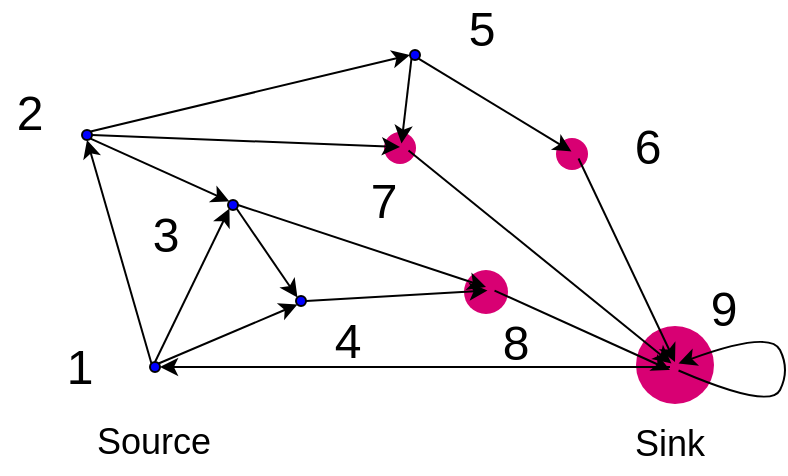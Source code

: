 <mxfile>
    <diagram id="vahNezfCBUmYsB58wnPX" name="Page-1">
        <mxGraphModel dx="690" dy="254" grid="1" gridSize="10" guides="1" tooltips="1" connect="1" arrows="1" fold="1" page="1" pageScale="1" pageWidth="800" pageHeight="800" background="none" math="0" shadow="0">
            <root>
                <mxCell id="0"/>
                <mxCell id="1" parent="0"/>
                <mxCell id="3" value="" style="ellipse;whiteSpace=wrap;html=1;aspect=fixed;fillColor=#0000FF;fontColor=#ffffff;strokeColor=default;shadow=0;gradientColor=none;" parent="1" vertex="1">
                    <mxGeometry x="460" y="296" width="5" height="5" as="geometry"/>
                </mxCell>
                <mxCell id="13" value="" style="ellipse;whiteSpace=wrap;html=1;aspect=fixed;fillColor=#0000FF;fontColor=#ffffff;strokeColor=default;shadow=0;gradientColor=none;" parent="1" vertex="1">
                    <mxGeometry x="410" y="190" width="5" height="5" as="geometry"/>
                </mxCell>
                <mxCell id="60" value="" style="ellipse;whiteSpace=wrap;html=1;aspect=fixed;fillColor=#d80073;fontColor=#ffffff;strokeColor=none;shadow=0;" parent="1" vertex="1">
                    <mxGeometry x="403" y="184" width="16" height="16" as="geometry"/>
                </mxCell>
                <mxCell id="61" value="" style="ellipse;whiteSpace=wrap;html=1;aspect=fixed;fillColor=#d80073;fontColor=#ffffff;strokeColor=none;shadow=0;" parent="1" vertex="1">
                    <mxGeometry x="443" y="278" width="39" height="39" as="geometry"/>
                </mxCell>
                <mxCell id="8" value="" style="ellipse;whiteSpace=wrap;html=1;aspect=fixed;fillColor=#0000FF;fontColor=#ffffff;strokeColor=default;shadow=0;gradientColor=none;" parent="1" vertex="1">
                    <mxGeometry x="239" y="215" width="5" height="5" as="geometry"/>
                </mxCell>
                <mxCell id="10" value="" style="ellipse;whiteSpace=wrap;html=1;aspect=fixed;fillColor=#0000FF;fontColor=#ffffff;strokeColor=default;shadow=0;gradientColor=none;" parent="1" vertex="1">
                    <mxGeometry x="330" y="140" width="5" height="5" as="geometry"/>
                </mxCell>
                <mxCell id="11" value="" style="ellipse;whiteSpace=wrap;html=1;aspect=fixed;fillColor=#0000FF;fontColor=#ffffff;strokeColor=default;shadow=0;gradientColor=none;" parent="1" vertex="1">
                    <mxGeometry x="325" y="186" width="5" height="5" as="geometry"/>
                </mxCell>
                <mxCell id="12" value="" style="ellipse;whiteSpace=wrap;html=1;aspect=fixed;fillColor=#0000FF;fontColor=#ffffff;strokeColor=default;shadow=0;gradientColor=none;" parent="1" vertex="1">
                    <mxGeometry x="368" y="256" width="5" height="5" as="geometry"/>
                </mxCell>
                <mxCell id="57" value="" style="ellipse;whiteSpace=wrap;html=1;aspect=fixed;fillColor=#d80073;fontColor=#ffffff;strokeColor=none;shadow=0;" parent="1" vertex="1">
                    <mxGeometry x="357" y="250" width="22" height="22" as="geometry"/>
                </mxCell>
                <mxCell id="59" value="" style="ellipse;whiteSpace=wrap;html=1;aspect=fixed;fillColor=#d80073;fontColor=#ffffff;strokeColor=none;shadow=0;" parent="1" vertex="1">
                    <mxGeometry x="317" y="181" width="16" height="16" as="geometry"/>
                </mxCell>
                <mxCell id="4" value="" style="ellipse;whiteSpace=wrap;html=1;aspect=fixed;fillColor=#0000FF;fontColor=#ffffff;strokeColor=default;shadow=0;gradientColor=none;" parent="1" vertex="1">
                    <mxGeometry x="273" y="263" width="5" height="5" as="geometry"/>
                </mxCell>
                <mxCell id="9" value="" style="ellipse;whiteSpace=wrap;html=1;aspect=fixed;fillColor=#0000FF;fontColor=#ffffff;strokeColor=default;shadow=0;gradientColor=none;" parent="1" vertex="1">
                    <mxGeometry x="166" y="180" width="5" height="5" as="geometry"/>
                </mxCell>
                <mxCell id="2" value="" style="ellipse;whiteSpace=wrap;html=1;aspect=fixed;fillColor=#0000FF;fontColor=#ffffff;strokeColor=default;shadow=0;gradientColor=none;" parent="1" vertex="1">
                    <mxGeometry x="200" y="296" width="5" height="5" as="geometry"/>
                </mxCell>
                <mxCell id="14" style="edgeStyle=none;html=1;exitX=0.5;exitY=0;exitDx=0;exitDy=0;entryX=0;entryY=1;entryDx=0;entryDy=0;strokeWidth=1;" parent="1" source="2" target="8" edge="1">
                    <mxGeometry relative="1" as="geometry"/>
                </mxCell>
                <mxCell id="18" style="edgeStyle=none;html=1;exitX=0;exitY=0;exitDx=0;exitDy=0;entryX=0.5;entryY=1;entryDx=0;entryDy=0;strokeWidth=1;" parent="1" source="2" target="9" edge="1">
                    <mxGeometry relative="1" as="geometry"/>
                </mxCell>
                <mxCell id="16" style="edgeStyle=none;html=1;exitX=1;exitY=0.5;exitDx=0;exitDy=0;entryX=0;entryY=1;entryDx=0;entryDy=0;strokeWidth=1;" parent="1" source="4" target="12" edge="1">
                    <mxGeometry relative="1" as="geometry"/>
                </mxCell>
                <mxCell id="5" value="" style="endArrow=classic;html=1;exitX=0;exitY=0.5;exitDx=0;exitDy=0;entryX=1;entryY=0.5;entryDx=0;entryDy=0;strokeWidth=1;" parent="1" source="3" target="2" edge="1">
                    <mxGeometry width="50" height="50" relative="1" as="geometry">
                        <mxPoint x="310" y="326" as="sourcePoint"/>
                        <mxPoint x="360" y="276" as="targetPoint"/>
                    </mxGeometry>
                </mxCell>
                <mxCell id="6" value="" style="endArrow=classic;html=1;exitX=1;exitY=0;exitDx=0;exitDy=0;entryX=0;entryY=1;entryDx=0;entryDy=0;strokeWidth=1;" parent="1" source="2" target="4" edge="1">
                    <mxGeometry width="50" height="50" relative="1" as="geometry">
                        <mxPoint x="310" y="320" as="sourcePoint"/>
                        <mxPoint x="360" y="270" as="targetPoint"/>
                    </mxGeometry>
                </mxCell>
                <mxCell id="15" style="edgeStyle=none;html=1;exitX=1;exitY=1;exitDx=0;exitDy=0;entryX=0;entryY=0;entryDx=0;entryDy=0;strokeWidth=1;" parent="1" source="8" target="4" edge="1">
                    <mxGeometry relative="1" as="geometry"/>
                </mxCell>
                <mxCell id="17" style="edgeStyle=none;html=1;exitX=1;exitY=0.5;exitDx=0;exitDy=0;entryX=0;entryY=0.5;entryDx=0;entryDy=0;strokeWidth=1;" parent="1" source="8" target="12" edge="1">
                    <mxGeometry relative="1" as="geometry"/>
                </mxCell>
                <mxCell id="19" style="edgeStyle=none;html=1;exitX=1;exitY=0;exitDx=0;exitDy=0;entryX=0;entryY=0.5;entryDx=0;entryDy=0;strokeWidth=1;" parent="1" source="9" target="10" edge="1">
                    <mxGeometry relative="1" as="geometry"/>
                </mxCell>
                <mxCell id="20" style="edgeStyle=none;html=1;exitX=1;exitY=0.5;exitDx=0;exitDy=0;entryX=0;entryY=0.5;entryDx=0;entryDy=0;strokeWidth=1;" parent="1" source="9" target="11" edge="1">
                    <mxGeometry relative="1" as="geometry"/>
                </mxCell>
                <mxCell id="21" style="edgeStyle=none;html=1;exitX=1;exitY=1;exitDx=0;exitDy=0;entryX=0;entryY=0;entryDx=0;entryDy=0;strokeWidth=1;" parent="1" source="9" target="8" edge="1">
                    <mxGeometry relative="1" as="geometry"/>
                </mxCell>
                <mxCell id="25" style="edgeStyle=none;html=1;exitX=1;exitY=1;exitDx=0;exitDy=0;entryX=0;entryY=0;entryDx=0;entryDy=0;strokeWidth=1;" parent="1" source="10" target="13" edge="1">
                    <mxGeometry relative="1" as="geometry"/>
                </mxCell>
                <mxCell id="24" style="edgeStyle=none;html=1;exitX=1;exitY=1;exitDx=0;exitDy=0;entryX=0;entryY=0;entryDx=0;entryDy=0;strokeWidth=1;" parent="1" source="11" target="3" edge="1">
                    <mxGeometry relative="1" as="geometry"/>
                </mxCell>
                <mxCell id="23" style="edgeStyle=none;html=1;exitX=1;exitY=1;exitDx=0;exitDy=0;strokeWidth=1;" parent="1" source="12" edge="1">
                    <mxGeometry relative="1" as="geometry">
                        <mxPoint x="390" y="250" as="sourcePoint"/>
                        <mxPoint x="460" y="300" as="targetPoint"/>
                    </mxGeometry>
                </mxCell>
                <mxCell id="22" style="edgeStyle=none;html=1;exitX=1;exitY=1;exitDx=0;exitDy=0;entryX=0.5;entryY=0;entryDx=0;entryDy=0;strokeWidth=1;" parent="1" source="13" target="3" edge="1">
                    <mxGeometry relative="1" as="geometry"/>
                </mxCell>
                <mxCell id="27" value="" style="curved=1;endArrow=classic;html=1;exitX=1;exitY=1;exitDx=0;exitDy=0;entryX=1;entryY=0;entryDx=0;entryDy=0;strokeWidth=1;" parent="1" source="3" target="3" edge="1">
                    <mxGeometry width="50" height="50" relative="1" as="geometry">
                        <mxPoint x="500" y="350" as="sourcePoint"/>
                        <mxPoint x="550" y="300" as="targetPoint"/>
                        <Array as="points">
                            <mxPoint x="510" y="320"/>
                            <mxPoint x="520" y="300"/>
                            <mxPoint x="510" y="280"/>
                        </Array>
                    </mxGeometry>
                </mxCell>
                <mxCell id="39" value="Source" style="text;html=1;strokeColor=none;fillColor=none;align=center;verticalAlign=middle;whiteSpace=wrap;rounded=0;shadow=0;fontSize=18;" parent="1" vertex="1">
                    <mxGeometry x="172" y="321" width="60" height="30" as="geometry"/>
                </mxCell>
                <mxCell id="40" value="Sink" style="text;html=1;strokeColor=none;fillColor=none;align=center;verticalAlign=middle;whiteSpace=wrap;rounded=0;shadow=0;fontSize=18;" parent="1" vertex="1">
                    <mxGeometry x="430" y="322" width="60" height="30" as="geometry"/>
                </mxCell>
                <mxCell id="44" value="1" style="text;html=1;strokeColor=none;fillColor=none;align=center;verticalAlign=middle;whiteSpace=wrap;rounded=0;fontSize=24;" parent="1" vertex="1">
                    <mxGeometry x="150" y="283.5" width="30" height="30" as="geometry"/>
                </mxCell>
                <mxCell id="45" value="2&lt;span style=&quot;color: rgba(0 , 0 , 0 , 0) ; font-family: monospace ; font-size: 0px&quot;&gt;%3CmxGraphModel%3E%3Croot%3E%3CmxCell%20id%3D%220%22%2F%3E%3CmxCell%20id%3D%221%22%20parent%3D%220%22%2F%3E%3CmxCell%20id%3D%222%22%20value%3D%221%22%20style%3D%22text%3Bhtml%3D1%3BstrokeColor%3Dnone%3BfillColor%3Dnone%3Balign%3Dcenter%3BverticalAlign%3Dmiddle%3BwhiteSpace%3Dwrap%3Brounded%3D0%3BfontSize%3D24%3B%22%20vertex%3D%221%22%20parent%3D%221%22%3E%3CmxGeometry%20x%3D%22150%22%20y%3D%22283.5%22%20width%3D%2230%22%20height%3D%2230%22%20as%3D%22geometry%22%2F%3E%3C%2FmxCell%3E%3C%2Froot%3E%3C%2FmxGraphModel%3E&lt;/span&gt;" style="text;html=1;strokeColor=none;fillColor=none;align=center;verticalAlign=middle;whiteSpace=wrap;rounded=0;fontSize=24;" parent="1" vertex="1">
                    <mxGeometry x="125" y="157" width="30" height="30" as="geometry"/>
                </mxCell>
                <mxCell id="46" value="3" style="text;html=1;strokeColor=none;fillColor=none;align=center;verticalAlign=middle;whiteSpace=wrap;rounded=0;fontSize=24;" parent="1" vertex="1">
                    <mxGeometry x="192.5" y="218" width="30" height="30" as="geometry"/>
                </mxCell>
                <mxCell id="47" value="4" style="text;html=1;strokeColor=none;fillColor=none;align=center;verticalAlign=middle;whiteSpace=wrap;rounded=0;fontSize=24;" parent="1" vertex="1">
                    <mxGeometry x="284" y="271" width="30" height="30" as="geometry"/>
                </mxCell>
                <mxCell id="48" value="5" style="text;html=1;strokeColor=none;fillColor=none;align=center;verticalAlign=middle;whiteSpace=wrap;rounded=0;fontSize=24;" parent="1" vertex="1">
                    <mxGeometry x="351" y="115" width="30" height="30" as="geometry"/>
                </mxCell>
                <mxCell id="49" value="6" style="text;html=1;strokeColor=none;fillColor=none;align=center;verticalAlign=middle;whiteSpace=wrap;rounded=0;fontSize=24;" parent="1" vertex="1">
                    <mxGeometry x="434" y="173.5" width="30" height="30" as="geometry"/>
                </mxCell>
                <mxCell id="50" value="7" style="text;html=1;strokeColor=none;fillColor=none;align=center;verticalAlign=middle;whiteSpace=wrap;rounded=0;fontSize=24;" parent="1" vertex="1">
                    <mxGeometry x="302" y="200.5" width="30" height="30" as="geometry"/>
                </mxCell>
                <mxCell id="51" value="8" style="text;html=1;strokeColor=none;fillColor=none;align=center;verticalAlign=middle;whiteSpace=wrap;rounded=0;fontSize=24;" parent="1" vertex="1">
                    <mxGeometry x="368" y="272" width="30" height="30" as="geometry"/>
                </mxCell>
                <mxCell id="52" value="9" style="text;html=1;strokeColor=none;fillColor=none;align=center;verticalAlign=middle;whiteSpace=wrap;rounded=0;fontSize=24;" parent="1" vertex="1">
                    <mxGeometry x="472" y="254.5" width="30" height="30" as="geometry"/>
                </mxCell>
                <mxCell id="56" style="edgeStyle=none;html=1;entryX=0;entryY=0;entryDx=0;entryDy=0;strokeWidth=1;exitX=0;exitY=1;exitDx=0;exitDy=0;" parent="1" edge="1">
                    <mxGeometry relative="1" as="geometry">
                        <mxPoint x="330.732" y="144.268" as="sourcePoint"/>
                        <mxPoint x="325.732" y="186.732" as="targetPoint"/>
                    </mxGeometry>
                </mxCell>
            </root>
        </mxGraphModel>
    </diagram>
</mxfile>